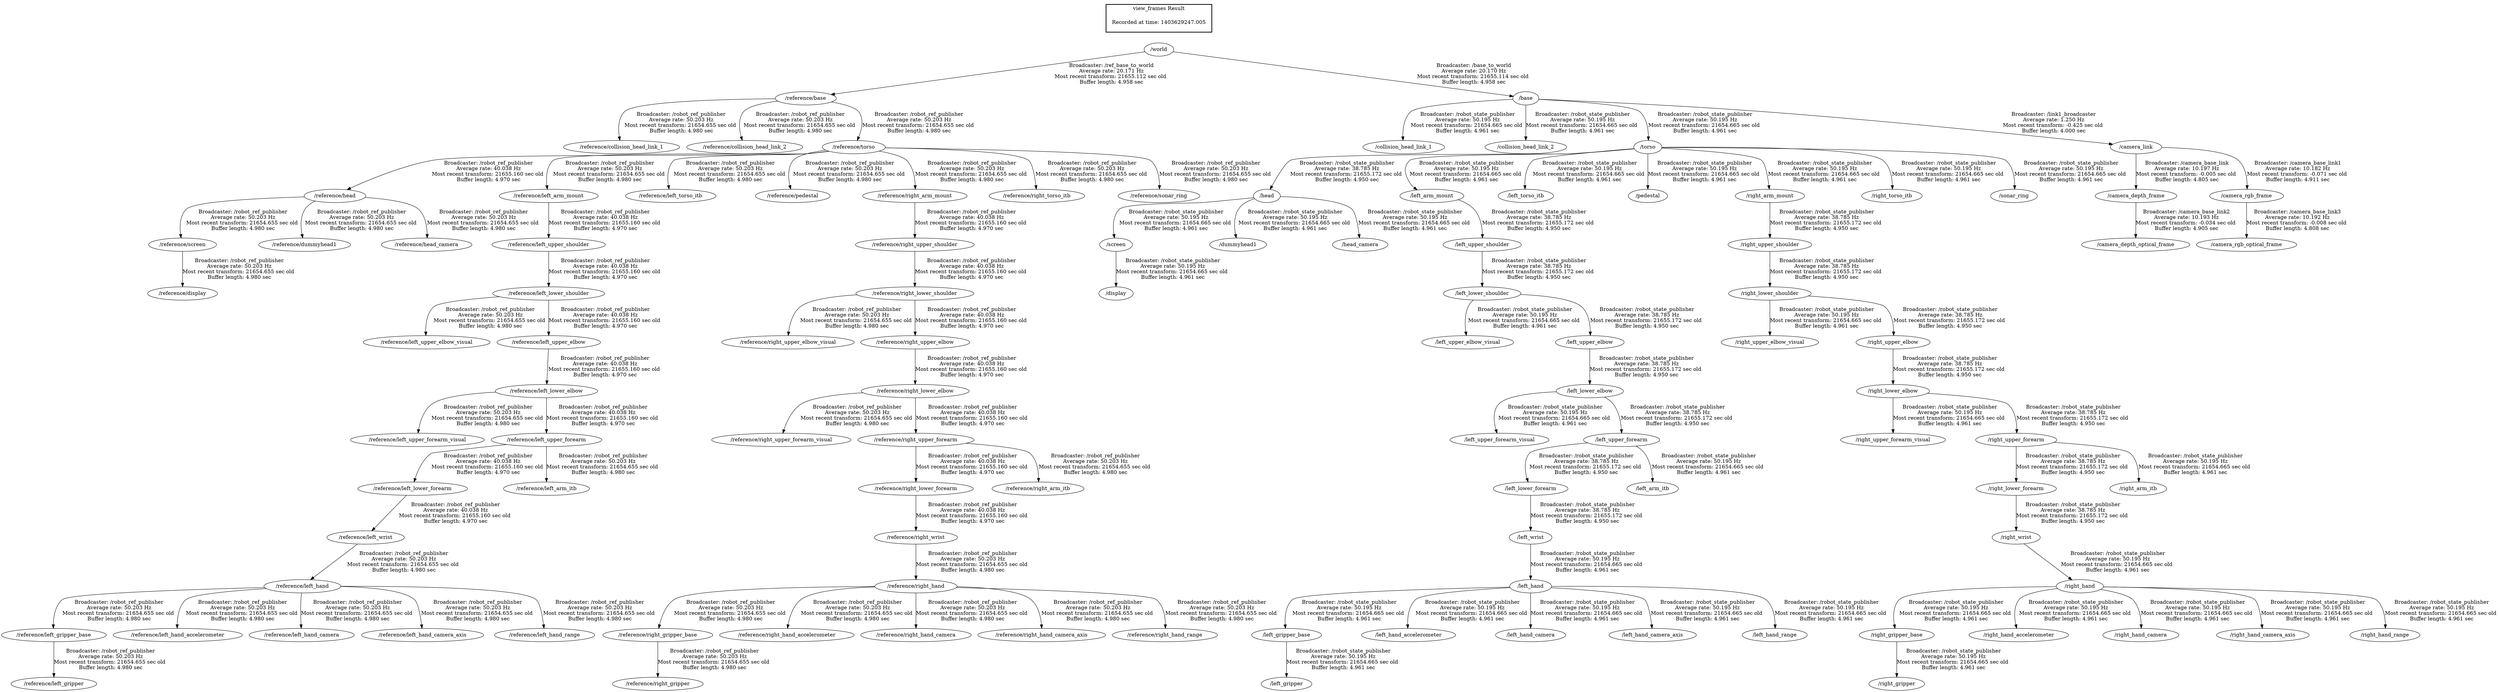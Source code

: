 digraph G {
"/reference/base" -> "/reference/collision_head_link_1"[label="Broadcaster: /robot_ref_publisher\nAverage rate: 50.203 Hz\nMost recent transform: 21654.655 sec old \nBuffer length: 4.980 sec\n"];
"/world" -> "/reference/base"[label="Broadcaster: /ref_base_to_world\nAverage rate: 20.171 Hz\nMost recent transform: 21655.112 sec old \nBuffer length: 4.958 sec\n"];
"/reference/base" -> "/reference/collision_head_link_2"[label="Broadcaster: /robot_ref_publisher\nAverage rate: 50.203 Hz\nMost recent transform: 21654.655 sec old \nBuffer length: 4.980 sec\n"];
"/reference/screen" -> "/reference/display"[label="Broadcaster: /robot_ref_publisher\nAverage rate: 50.203 Hz\nMost recent transform: 21654.655 sec old \nBuffer length: 4.980 sec\n"];
"/reference/head" -> "/reference/screen"[label="Broadcaster: /robot_ref_publisher\nAverage rate: 50.203 Hz\nMost recent transform: 21654.655 sec old \nBuffer length: 4.980 sec\n"];
"/reference/head" -> "/reference/dummyhead1"[label="Broadcaster: /robot_ref_publisher\nAverage rate: 50.203 Hz\nMost recent transform: 21654.655 sec old \nBuffer length: 4.980 sec\n"];
"/reference/torso" -> "/reference/head"[label="Broadcaster: /robot_ref_publisher\nAverage rate: 40.038 Hz\nMost recent transform: 21655.160 sec old \nBuffer length: 4.970 sec\n"];
"/reference/head" -> "/reference/head_camera"[label="Broadcaster: /robot_ref_publisher\nAverage rate: 50.203 Hz\nMost recent transform: 21654.655 sec old \nBuffer length: 4.980 sec\n"];
"/reference/left_lower_shoulder" -> "/reference/left_upper_elbow_visual"[label="Broadcaster: /robot_ref_publisher\nAverage rate: 50.203 Hz\nMost recent transform: 21654.655 sec old \nBuffer length: 4.980 sec\n"];
"/reference/left_upper_shoulder" -> "/reference/left_lower_shoulder"[label="Broadcaster: /robot_ref_publisher\nAverage rate: 40.038 Hz\nMost recent transform: 21655.160 sec old \nBuffer length: 4.970 sec\n"];
"/reference/left_gripper_base" -> "/reference/left_gripper"[label="Broadcaster: /robot_ref_publisher\nAverage rate: 50.203 Hz\nMost recent transform: 21654.655 sec old \nBuffer length: 4.980 sec\n"];
"/reference/left_hand" -> "/reference/left_gripper_base"[label="Broadcaster: /robot_ref_publisher\nAverage rate: 50.203 Hz\nMost recent transform: 21654.655 sec old \nBuffer length: 4.980 sec\n"];
"/reference/left_wrist" -> "/reference/left_hand"[label="Broadcaster: /robot_ref_publisher\nAverage rate: 50.203 Hz\nMost recent transform: 21654.655 sec old \nBuffer length: 4.980 sec\n"];
"/reference/left_lower_forearm" -> "/reference/left_wrist"[label="Broadcaster: /robot_ref_publisher\nAverage rate: 40.038 Hz\nMost recent transform: 21655.160 sec old \nBuffer length: 4.970 sec\n"];
"/reference/left_hand" -> "/reference/left_hand_accelerometer"[label="Broadcaster: /robot_ref_publisher\nAverage rate: 50.203 Hz\nMost recent transform: 21654.655 sec old \nBuffer length: 4.980 sec\n"];
"/reference/left_hand" -> "/reference/left_hand_camera"[label="Broadcaster: /robot_ref_publisher\nAverage rate: 50.203 Hz\nMost recent transform: 21654.655 sec old \nBuffer length: 4.980 sec\n"];
"/reference/left_hand" -> "/reference/left_hand_camera_axis"[label="Broadcaster: /robot_ref_publisher\nAverage rate: 50.203 Hz\nMost recent transform: 21654.655 sec old \nBuffer length: 4.980 sec\n"];
"/reference/left_hand" -> "/reference/left_hand_range"[label="Broadcaster: /robot_ref_publisher\nAverage rate: 50.203 Hz\nMost recent transform: 21654.655 sec old \nBuffer length: 4.980 sec\n"];
"/reference/torso" -> "/reference/left_arm_mount"[label="Broadcaster: /robot_ref_publisher\nAverage rate: 50.203 Hz\nMost recent transform: 21654.655 sec old \nBuffer length: 4.980 sec\n"];
"/reference/base" -> "/reference/torso"[label="Broadcaster: /robot_ref_publisher\nAverage rate: 50.203 Hz\nMost recent transform: 21654.655 sec old \nBuffer length: 4.980 sec\n"];
"/reference/torso" -> "/reference/left_torso_itb"[label="Broadcaster: /robot_ref_publisher\nAverage rate: 50.203 Hz\nMost recent transform: 21654.655 sec old \nBuffer length: 4.980 sec\n"];
"/reference/left_lower_elbow" -> "/reference/left_upper_forearm_visual"[label="Broadcaster: /robot_ref_publisher\nAverage rate: 50.203 Hz\nMost recent transform: 21654.655 sec old \nBuffer length: 4.980 sec\n"];
"/reference/left_upper_elbow" -> "/reference/left_lower_elbow"[label="Broadcaster: /robot_ref_publisher\nAverage rate: 40.038 Hz\nMost recent transform: 21655.160 sec old \nBuffer length: 4.970 sec\n"];
"/reference/left_upper_forearm" -> "/reference/left_arm_itb"[label="Broadcaster: /robot_ref_publisher\nAverage rate: 50.203 Hz\nMost recent transform: 21654.655 sec old \nBuffer length: 4.980 sec\n"];
"/reference/left_lower_elbow" -> "/reference/left_upper_forearm"[label="Broadcaster: /robot_ref_publisher\nAverage rate: 40.038 Hz\nMost recent transform: 21655.160 sec old \nBuffer length: 4.970 sec\n"];
"/reference/torso" -> "/reference/pedestal"[label="Broadcaster: /robot_ref_publisher\nAverage rate: 50.203 Hz\nMost recent transform: 21654.655 sec old \nBuffer length: 4.980 sec\n"];
"/reference/right_lower_shoulder" -> "/reference/right_upper_elbow_visual"[label="Broadcaster: /robot_ref_publisher\nAverage rate: 50.203 Hz\nMost recent transform: 21654.655 sec old \nBuffer length: 4.980 sec\n"];
"/reference/right_upper_shoulder" -> "/reference/right_lower_shoulder"[label="Broadcaster: /robot_ref_publisher\nAverage rate: 40.038 Hz\nMost recent transform: 21655.160 sec old \nBuffer length: 4.970 sec\n"];
"/reference/right_gripper_base" -> "/reference/right_gripper"[label="Broadcaster: /robot_ref_publisher\nAverage rate: 50.203 Hz\nMost recent transform: 21654.655 sec old \nBuffer length: 4.980 sec\n"];
"/reference/right_hand" -> "/reference/right_gripper_base"[label="Broadcaster: /robot_ref_publisher\nAverage rate: 50.203 Hz\nMost recent transform: 21654.655 sec old \nBuffer length: 4.980 sec\n"];
"/reference/right_wrist" -> "/reference/right_hand"[label="Broadcaster: /robot_ref_publisher\nAverage rate: 50.203 Hz\nMost recent transform: 21654.655 sec old \nBuffer length: 4.980 sec\n"];
"/reference/right_lower_forearm" -> "/reference/right_wrist"[label="Broadcaster: /robot_ref_publisher\nAverage rate: 40.038 Hz\nMost recent transform: 21655.160 sec old \nBuffer length: 4.970 sec\n"];
"/reference/right_hand" -> "/reference/right_hand_accelerometer"[label="Broadcaster: /robot_ref_publisher\nAverage rate: 50.203 Hz\nMost recent transform: 21654.655 sec old \nBuffer length: 4.980 sec\n"];
"/reference/right_hand" -> "/reference/right_hand_camera"[label="Broadcaster: /robot_ref_publisher\nAverage rate: 50.203 Hz\nMost recent transform: 21654.655 sec old \nBuffer length: 4.980 sec\n"];
"/reference/right_hand" -> "/reference/right_hand_camera_axis"[label="Broadcaster: /robot_ref_publisher\nAverage rate: 50.203 Hz\nMost recent transform: 21654.655 sec old \nBuffer length: 4.980 sec\n"];
"/reference/right_hand" -> "/reference/right_hand_range"[label="Broadcaster: /robot_ref_publisher\nAverage rate: 50.203 Hz\nMost recent transform: 21654.655 sec old \nBuffer length: 4.980 sec\n"];
"/reference/torso" -> "/reference/right_arm_mount"[label="Broadcaster: /robot_ref_publisher\nAverage rate: 50.203 Hz\nMost recent transform: 21654.655 sec old \nBuffer length: 4.980 sec\n"];
"/reference/torso" -> "/reference/right_torso_itb"[label="Broadcaster: /robot_ref_publisher\nAverage rate: 50.203 Hz\nMost recent transform: 21654.655 sec old \nBuffer length: 4.980 sec\n"];
"/reference/right_lower_elbow" -> "/reference/right_upper_forearm_visual"[label="Broadcaster: /robot_ref_publisher\nAverage rate: 50.203 Hz\nMost recent transform: 21654.655 sec old \nBuffer length: 4.980 sec\n"];
"/reference/right_upper_elbow" -> "/reference/right_lower_elbow"[label="Broadcaster: /robot_ref_publisher\nAverage rate: 40.038 Hz\nMost recent transform: 21655.160 sec old \nBuffer length: 4.970 sec\n"];
"/reference/right_upper_forearm" -> "/reference/right_arm_itb"[label="Broadcaster: /robot_ref_publisher\nAverage rate: 50.203 Hz\nMost recent transform: 21654.655 sec old \nBuffer length: 4.980 sec\n"];
"/reference/right_lower_elbow" -> "/reference/right_upper_forearm"[label="Broadcaster: /robot_ref_publisher\nAverage rate: 40.038 Hz\nMost recent transform: 21655.160 sec old \nBuffer length: 4.970 sec\n"];
"/reference/torso" -> "/reference/sonar_ring"[label="Broadcaster: /robot_ref_publisher\nAverage rate: 50.203 Hz\nMost recent transform: 21654.655 sec old \nBuffer length: 4.980 sec\n"];
"/reference/left_lower_shoulder" -> "/reference/left_upper_elbow"[label="Broadcaster: /robot_ref_publisher\nAverage rate: 40.038 Hz\nMost recent transform: 21655.160 sec old \nBuffer length: 4.970 sec\n"];
"/reference/left_arm_mount" -> "/reference/left_upper_shoulder"[label="Broadcaster: /robot_ref_publisher\nAverage rate: 40.038 Hz\nMost recent transform: 21655.160 sec old \nBuffer length: 4.970 sec\n"];
"/reference/left_upper_forearm" -> "/reference/left_lower_forearm"[label="Broadcaster: /robot_ref_publisher\nAverage rate: 40.038 Hz\nMost recent transform: 21655.160 sec old \nBuffer length: 4.970 sec\n"];
"/reference/right_lower_shoulder" -> "/reference/right_upper_elbow"[label="Broadcaster: /robot_ref_publisher\nAverage rate: 40.038 Hz\nMost recent transform: 21655.160 sec old \nBuffer length: 4.970 sec\n"];
"/reference/right_arm_mount" -> "/reference/right_upper_shoulder"[label="Broadcaster: /robot_ref_publisher\nAverage rate: 40.038 Hz\nMost recent transform: 21655.160 sec old \nBuffer length: 4.970 sec\n"];
"/reference/right_upper_forearm" -> "/reference/right_lower_forearm"[label="Broadcaster: /robot_ref_publisher\nAverage rate: 40.038 Hz\nMost recent transform: 21655.160 sec old \nBuffer length: 4.970 sec\n"];
"/base" -> "/collision_head_link_1"[label="Broadcaster: /robot_state_publisher\nAverage rate: 50.195 Hz\nMost recent transform: 21654.665 sec old \nBuffer length: 4.961 sec\n"];
"/world" -> "/base"[label="Broadcaster: /base_to_world\nAverage rate: 20.170 Hz\nMost recent transform: 21655.114 sec old \nBuffer length: 4.958 sec\n"];
"/base" -> "/collision_head_link_2"[label="Broadcaster: /robot_state_publisher\nAverage rate: 50.195 Hz\nMost recent transform: 21654.665 sec old \nBuffer length: 4.961 sec\n"];
"/screen" -> "/display"[label="Broadcaster: /robot_state_publisher\nAverage rate: 50.195 Hz\nMost recent transform: 21654.665 sec old \nBuffer length: 4.961 sec\n"];
"/head" -> "/screen"[label="Broadcaster: /robot_state_publisher\nAverage rate: 50.195 Hz\nMost recent transform: 21654.665 sec old \nBuffer length: 4.961 sec\n"];
"/head" -> "/dummyhead1"[label="Broadcaster: /robot_state_publisher\nAverage rate: 50.195 Hz\nMost recent transform: 21654.665 sec old \nBuffer length: 4.961 sec\n"];
"/torso" -> "/head"[label="Broadcaster: /robot_state_publisher\nAverage rate: 38.785 Hz\nMost recent transform: 21655.172 sec old \nBuffer length: 4.950 sec\n"];
"/head" -> "/head_camera"[label="Broadcaster: /robot_state_publisher\nAverage rate: 50.195 Hz\nMost recent transform: 21654.665 sec old \nBuffer length: 4.961 sec\n"];
"/left_lower_shoulder" -> "/left_upper_elbow_visual"[label="Broadcaster: /robot_state_publisher\nAverage rate: 50.195 Hz\nMost recent transform: 21654.665 sec old \nBuffer length: 4.961 sec\n"];
"/left_upper_shoulder" -> "/left_lower_shoulder"[label="Broadcaster: /robot_state_publisher\nAverage rate: 38.785 Hz\nMost recent transform: 21655.172 sec old \nBuffer length: 4.950 sec\n"];
"/left_gripper_base" -> "/left_gripper"[label="Broadcaster: /robot_state_publisher\nAverage rate: 50.195 Hz\nMost recent transform: 21654.665 sec old \nBuffer length: 4.961 sec\n"];
"/left_hand" -> "/left_gripper_base"[label="Broadcaster: /robot_state_publisher\nAverage rate: 50.195 Hz\nMost recent transform: 21654.665 sec old \nBuffer length: 4.961 sec\n"];
"/left_wrist" -> "/left_hand"[label="Broadcaster: /robot_state_publisher\nAverage rate: 50.195 Hz\nMost recent transform: 21654.665 sec old \nBuffer length: 4.961 sec\n"];
"/left_lower_forearm" -> "/left_wrist"[label="Broadcaster: /robot_state_publisher\nAverage rate: 38.785 Hz\nMost recent transform: 21655.172 sec old \nBuffer length: 4.950 sec\n"];
"/left_hand" -> "/left_hand_accelerometer"[label="Broadcaster: /robot_state_publisher\nAverage rate: 50.195 Hz\nMost recent transform: 21654.665 sec old \nBuffer length: 4.961 sec\n"];
"/left_hand" -> "/left_hand_camera"[label="Broadcaster: /robot_state_publisher\nAverage rate: 50.195 Hz\nMost recent transform: 21654.665 sec old \nBuffer length: 4.961 sec\n"];
"/left_hand" -> "/left_hand_camera_axis"[label="Broadcaster: /robot_state_publisher\nAverage rate: 50.195 Hz\nMost recent transform: 21654.665 sec old \nBuffer length: 4.961 sec\n"];
"/left_hand" -> "/left_hand_range"[label="Broadcaster: /robot_state_publisher\nAverage rate: 50.195 Hz\nMost recent transform: 21654.665 sec old \nBuffer length: 4.961 sec\n"];
"/torso" -> "/left_arm_mount"[label="Broadcaster: /robot_state_publisher\nAverage rate: 50.195 Hz\nMost recent transform: 21654.665 sec old \nBuffer length: 4.961 sec\n"];
"/base" -> "/torso"[label="Broadcaster: /robot_state_publisher\nAverage rate: 50.195 Hz\nMost recent transform: 21654.665 sec old \nBuffer length: 4.961 sec\n"];
"/torso" -> "/left_torso_itb"[label="Broadcaster: /robot_state_publisher\nAverage rate: 50.195 Hz\nMost recent transform: 21654.665 sec old \nBuffer length: 4.961 sec\n"];
"/left_lower_elbow" -> "/left_upper_forearm_visual"[label="Broadcaster: /robot_state_publisher\nAverage rate: 50.195 Hz\nMost recent transform: 21654.665 sec old \nBuffer length: 4.961 sec\n"];
"/left_upper_elbow" -> "/left_lower_elbow"[label="Broadcaster: /robot_state_publisher\nAverage rate: 38.785 Hz\nMost recent transform: 21655.172 sec old \nBuffer length: 4.950 sec\n"];
"/left_upper_forearm" -> "/left_arm_itb"[label="Broadcaster: /robot_state_publisher\nAverage rate: 50.195 Hz\nMost recent transform: 21654.665 sec old \nBuffer length: 4.961 sec\n"];
"/left_lower_elbow" -> "/left_upper_forearm"[label="Broadcaster: /robot_state_publisher\nAverage rate: 38.785 Hz\nMost recent transform: 21655.172 sec old \nBuffer length: 4.950 sec\n"];
"/torso" -> "/pedestal"[label="Broadcaster: /robot_state_publisher\nAverage rate: 50.195 Hz\nMost recent transform: 21654.665 sec old \nBuffer length: 4.961 sec\n"];
"/right_lower_shoulder" -> "/right_upper_elbow_visual"[label="Broadcaster: /robot_state_publisher\nAverage rate: 50.195 Hz\nMost recent transform: 21654.665 sec old \nBuffer length: 4.961 sec\n"];
"/right_upper_shoulder" -> "/right_lower_shoulder"[label="Broadcaster: /robot_state_publisher\nAverage rate: 38.785 Hz\nMost recent transform: 21655.172 sec old \nBuffer length: 4.950 sec\n"];
"/right_gripper_base" -> "/right_gripper"[label="Broadcaster: /robot_state_publisher\nAverage rate: 50.195 Hz\nMost recent transform: 21654.665 sec old \nBuffer length: 4.961 sec\n"];
"/right_hand" -> "/right_gripper_base"[label="Broadcaster: /robot_state_publisher\nAverage rate: 50.195 Hz\nMost recent transform: 21654.665 sec old \nBuffer length: 4.961 sec\n"];
"/right_wrist" -> "/right_hand"[label="Broadcaster: /robot_state_publisher\nAverage rate: 50.195 Hz\nMost recent transform: 21654.665 sec old \nBuffer length: 4.961 sec\n"];
"/right_lower_forearm" -> "/right_wrist"[label="Broadcaster: /robot_state_publisher\nAverage rate: 38.785 Hz\nMost recent transform: 21655.172 sec old \nBuffer length: 4.950 sec\n"];
"/right_hand" -> "/right_hand_accelerometer"[label="Broadcaster: /robot_state_publisher\nAverage rate: 50.195 Hz\nMost recent transform: 21654.665 sec old \nBuffer length: 4.961 sec\n"];
"/right_hand" -> "/right_hand_camera"[label="Broadcaster: /robot_state_publisher\nAverage rate: 50.195 Hz\nMost recent transform: 21654.665 sec old \nBuffer length: 4.961 sec\n"];
"/right_hand" -> "/right_hand_camera_axis"[label="Broadcaster: /robot_state_publisher\nAverage rate: 50.195 Hz\nMost recent transform: 21654.665 sec old \nBuffer length: 4.961 sec\n"];
"/right_hand" -> "/right_hand_range"[label="Broadcaster: /robot_state_publisher\nAverage rate: 50.195 Hz\nMost recent transform: 21654.665 sec old \nBuffer length: 4.961 sec\n"];
"/torso" -> "/right_arm_mount"[label="Broadcaster: /robot_state_publisher\nAverage rate: 50.195 Hz\nMost recent transform: 21654.665 sec old \nBuffer length: 4.961 sec\n"];
"/torso" -> "/right_torso_itb"[label="Broadcaster: /robot_state_publisher\nAverage rate: 50.195 Hz\nMost recent transform: 21654.665 sec old \nBuffer length: 4.961 sec\n"];
"/right_lower_elbow" -> "/right_upper_forearm_visual"[label="Broadcaster: /robot_state_publisher\nAverage rate: 50.195 Hz\nMost recent transform: 21654.665 sec old \nBuffer length: 4.961 sec\n"];
"/right_upper_elbow" -> "/right_lower_elbow"[label="Broadcaster: /robot_state_publisher\nAverage rate: 38.785 Hz\nMost recent transform: 21655.172 sec old \nBuffer length: 4.950 sec\n"];
"/right_upper_forearm" -> "/right_arm_itb"[label="Broadcaster: /robot_state_publisher\nAverage rate: 50.195 Hz\nMost recent transform: 21654.665 sec old \nBuffer length: 4.961 sec\n"];
"/right_lower_elbow" -> "/right_upper_forearm"[label="Broadcaster: /robot_state_publisher\nAverage rate: 38.785 Hz\nMost recent transform: 21655.172 sec old \nBuffer length: 4.950 sec\n"];
"/torso" -> "/sonar_ring"[label="Broadcaster: /robot_state_publisher\nAverage rate: 50.195 Hz\nMost recent transform: 21654.665 sec old \nBuffer length: 4.961 sec\n"];
"/camera_depth_frame" -> "/camera_depth_optical_frame"[label="Broadcaster: /camera_base_link2\nAverage rate: 10.193 Hz\nMost recent transform: -0.034 sec old \nBuffer length: 4.905 sec\n"];
"/camera_link" -> "/camera_depth_frame"[label="Broadcaster: /camera_base_link\nAverage rate: 10.197 Hz\nMost recent transform: -0.005 sec old \nBuffer length: 4.805 sec\n"];
"/left_lower_shoulder" -> "/left_upper_elbow"[label="Broadcaster: /robot_state_publisher\nAverage rate: 38.785 Hz\nMost recent transform: 21655.172 sec old \nBuffer length: 4.950 sec\n"];
"/left_arm_mount" -> "/left_upper_shoulder"[label="Broadcaster: /robot_state_publisher\nAverage rate: 38.785 Hz\nMost recent transform: 21655.172 sec old \nBuffer length: 4.950 sec\n"];
"/left_upper_forearm" -> "/left_lower_forearm"[label="Broadcaster: /robot_state_publisher\nAverage rate: 38.785 Hz\nMost recent transform: 21655.172 sec old \nBuffer length: 4.950 sec\n"];
"/right_lower_shoulder" -> "/right_upper_elbow"[label="Broadcaster: /robot_state_publisher\nAverage rate: 38.785 Hz\nMost recent transform: 21655.172 sec old \nBuffer length: 4.950 sec\n"];
"/right_arm_mount" -> "/right_upper_shoulder"[label="Broadcaster: /robot_state_publisher\nAverage rate: 38.785 Hz\nMost recent transform: 21655.172 sec old \nBuffer length: 4.950 sec\n"];
"/right_upper_forearm" -> "/right_lower_forearm"[label="Broadcaster: /robot_state_publisher\nAverage rate: 38.785 Hz\nMost recent transform: 21655.172 sec old \nBuffer length: 4.950 sec\n"];
"/camera_link" -> "/camera_rgb_frame"[label="Broadcaster: /camera_base_link1\nAverage rate: 10.182 Hz\nMost recent transform: -0.071 sec old \nBuffer length: 4.911 sec\n"];
"/base" -> "/camera_link"[label="Broadcaster: /link1_broadcaster\nAverage rate: 1.250 Hz\nMost recent transform: -0.425 sec old \nBuffer length: 4.000 sec\n"];
"/camera_rgb_frame" -> "/camera_rgb_optical_frame"[label="Broadcaster: /camera_base_link3\nAverage rate: 10.192 Hz\nMost recent transform: -0.008 sec old \nBuffer length: 4.808 sec\n"];
edge [style=invis];
 subgraph cluster_legend { style=bold; color=black; label ="view_frames Result";
"Recorded at time: 1403629247.005"[ shape=plaintext ] ;
 }->"/world";
}